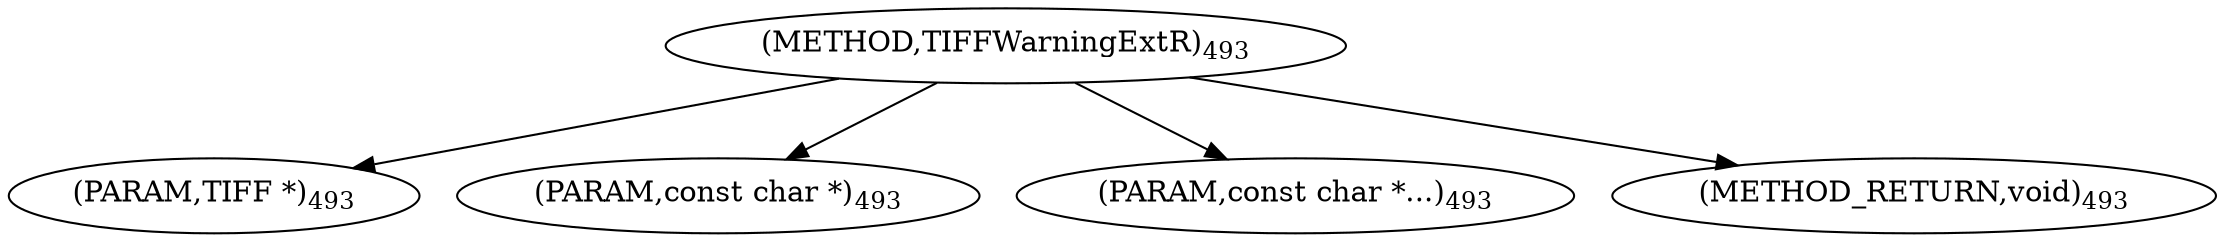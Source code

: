 digraph "TIFFWarningExtR" {  
"8989" [label = <(METHOD,TIFFWarningExtR)<SUB>493</SUB>> ]
"8990" [label = <(PARAM,TIFF *)<SUB>493</SUB>> ]
"8991" [label = <(PARAM,const char *)<SUB>493</SUB>> ]
"8992" [label = <(PARAM,const char *...)<SUB>493</SUB>> ]
"8993" [label = <(METHOD_RETURN,void)<SUB>493</SUB>> ]
  "8989" -> "8990" 
  "8989" -> "8991" 
  "8989" -> "8992" 
  "8989" -> "8993" 
}
